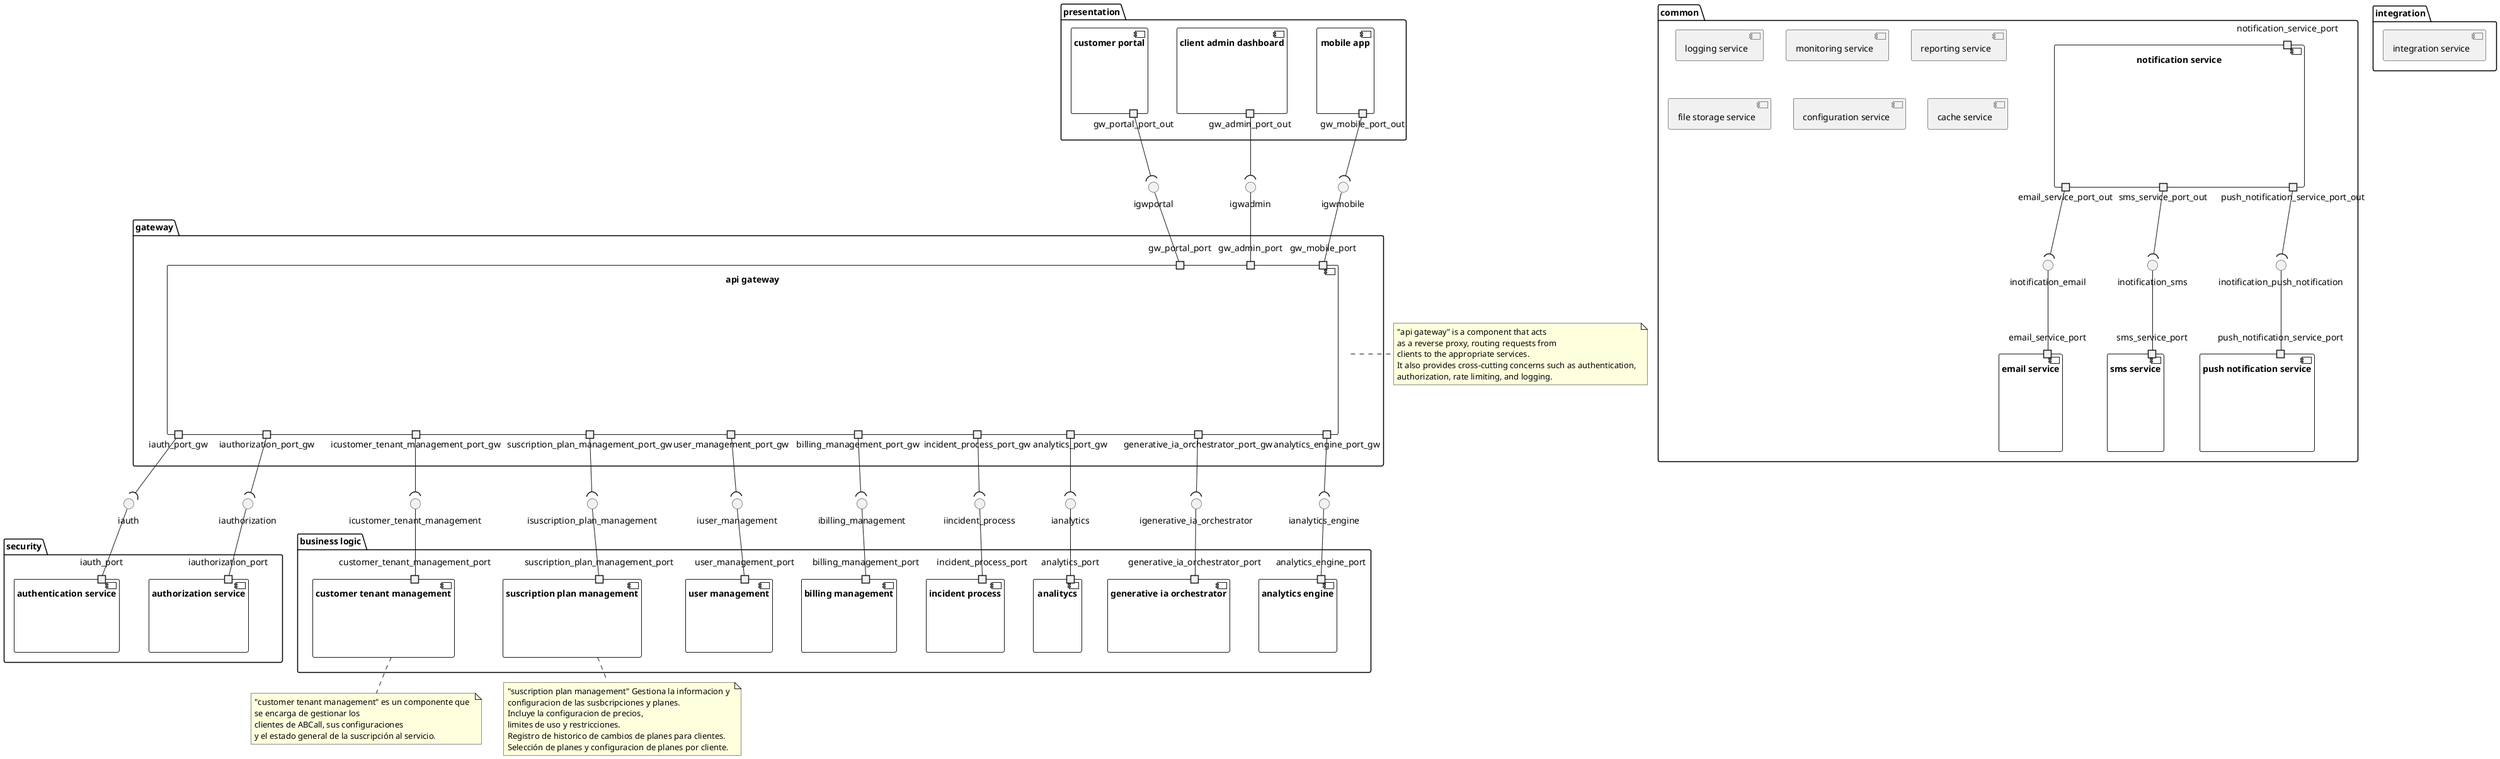 @startuml
package "presentation" {
    component "customer portal"{
        portout gw_portal_port_out
    }
    component "client admin dashboard"{
        portout gw_admin_port_out
    }
    component "mobile app"{
        portout gw_mobile_port_out
    }
}





package "integration" {
    component "integration service"
}

package gateway {
    component "api gateway" {
        portin gw_portal_port
        portin gw_admin_port
        portin gw_mobile_port
        portout iauth_port_gw
        portout iauthorization_port_gw
        portout icustomer_tenant_management_port_gw
        portout suscription_plan_management_port_gw
        portout user_management_port_gw
        portout billing_management_port_gw
        portout incident_process_port_gw
        portout analytics_port_gw
        portout generative_ia_orchestrator_port_gw
        portout analytics_engine_port_gw
    }

}
interface igwportal
interface igwadmin
interface igwmobile

gw_portal_port -up- igwportal
gw_admin_port -up- igwadmin
gw_mobile_port -up- igwmobile

gw_portal_port_out -down-( igwportal
gw_admin_port_out -down-( igwadmin
gw_mobile_port_out -down-( igwmobile
note right of "api gateway" 
    "api gateway" is a component that acts 
    as a reverse proxy, routing requests from 
    clients to the appropriate services. 
    It also provides cross-cutting concerns such as authentication, 
    authorization, rate limiting, and logging.
end note

package security {
    component "authorization service"{
        port iauthorization_port
    }
    component "authentication service"{
        port iauth_port
    }
}
interface iauth
iauth_port -up- iauth
iauth_port_gw -down-( iauth

interface iauthorization
iauthorization_port -up- iauthorization
iauthorization_port_gw -down-( iauthorization
package "business logic" {
    component "customer tenant management"{
        portin customer_tenant_management_port

    }
    component "user management" {
        portin user_management_port
    }
    component "suscription plan management"{
        portin suscription_plan_management_port
    }
    component "billing management"{
        portin billing_management_port
    }
    component "incident process"{
        portin incident_process_port
    }
    component analitycs{
        portin analytics_port
    }
    component "generative ia orchestrator"{
        portin generative_ia_orchestrator_port
    }
    component "analytics engine"{
        portin analytics_engine_port
    }
}


interface icustomer_tenant_management
customer_tenant_management_port -up- icustomer_tenant_management
icustomer_tenant_management_port_gw -down-( icustomer_tenant_management

interface iuser_management
user_management_port -up- iuser_management
user_management_port_gw -down-( iuser_management

interface isuscription_plan_management
suscription_plan_management_port -up- isuscription_plan_management
suscription_plan_management_port_gw -down-( isuscription_plan_management

interface ibilling_management
billing_management_port -up- ibilling_management
billing_management_port_gw -down-( ibilling_management

interface iincident_process
incident_process_port -up- iincident_process
incident_process_port_gw -down-( iincident_process

interface ianalytics
analytics_port -up- ianalytics
analytics_port_gw -down-( ianalytics

interface igenerative_ia_orchestrator
generative_ia_orchestrator_port -up- igenerative_ia_orchestrator
generative_ia_orchestrator_port_gw -down-( igenerative_ia_orchestrator

interface ianalytics_engine
analytics_engine_port -up- ianalytics_engine
analytics_engine_port_gw -down-( ianalytics_engine



note bottom of "customer tenant management"
    "customer tenant management" es un componente que 
    se encarga de gestionar los 
    clientes de ABCall, sus configuraciones 
    y el estado general de la suscripción al servicio.
end note

note bottom of "suscription plan management"
    "suscription plan management" Gestiona la informacion y 
    configuracion de las susbcripciones y planes.
    Incluye la configuracion de precios,
    limites de uso y restricciones.
    Registro de historico de cambios de planes para clientes.
    Selección de planes y configuracion de planes por cliente.
end note


package common {
    component "notification service"{
        portin notification_service_port
        portout email_service_port_out
        portout sms_service_port_out
        portout push_notification_service_port_out
    }

    component "email service"{
        portin email_service_port
    }

    interface inotification_email
    email_service_port -up- inotification_email
    email_service_port_out -down-( inotification_email

    component "sms service"{
        portin sms_service_port
    }

    interface inotification_sms
    sms_service_port -up- inotification_sms
    sms_service_port_out -down-( inotification_sms

    component "push notification service"{
        portin push_notification_service_port
    }

    interface inotification_push_notification
    push_notification_service_port -up- inotification_push_notification
    push_notification_service_port_out -down-( inotification_push_notification

    component "logging service"
    component "monitoring service"
    component "reporting service"
    component "file storage service"
    component "configuration service"
    component "cache service"
}

@enduml